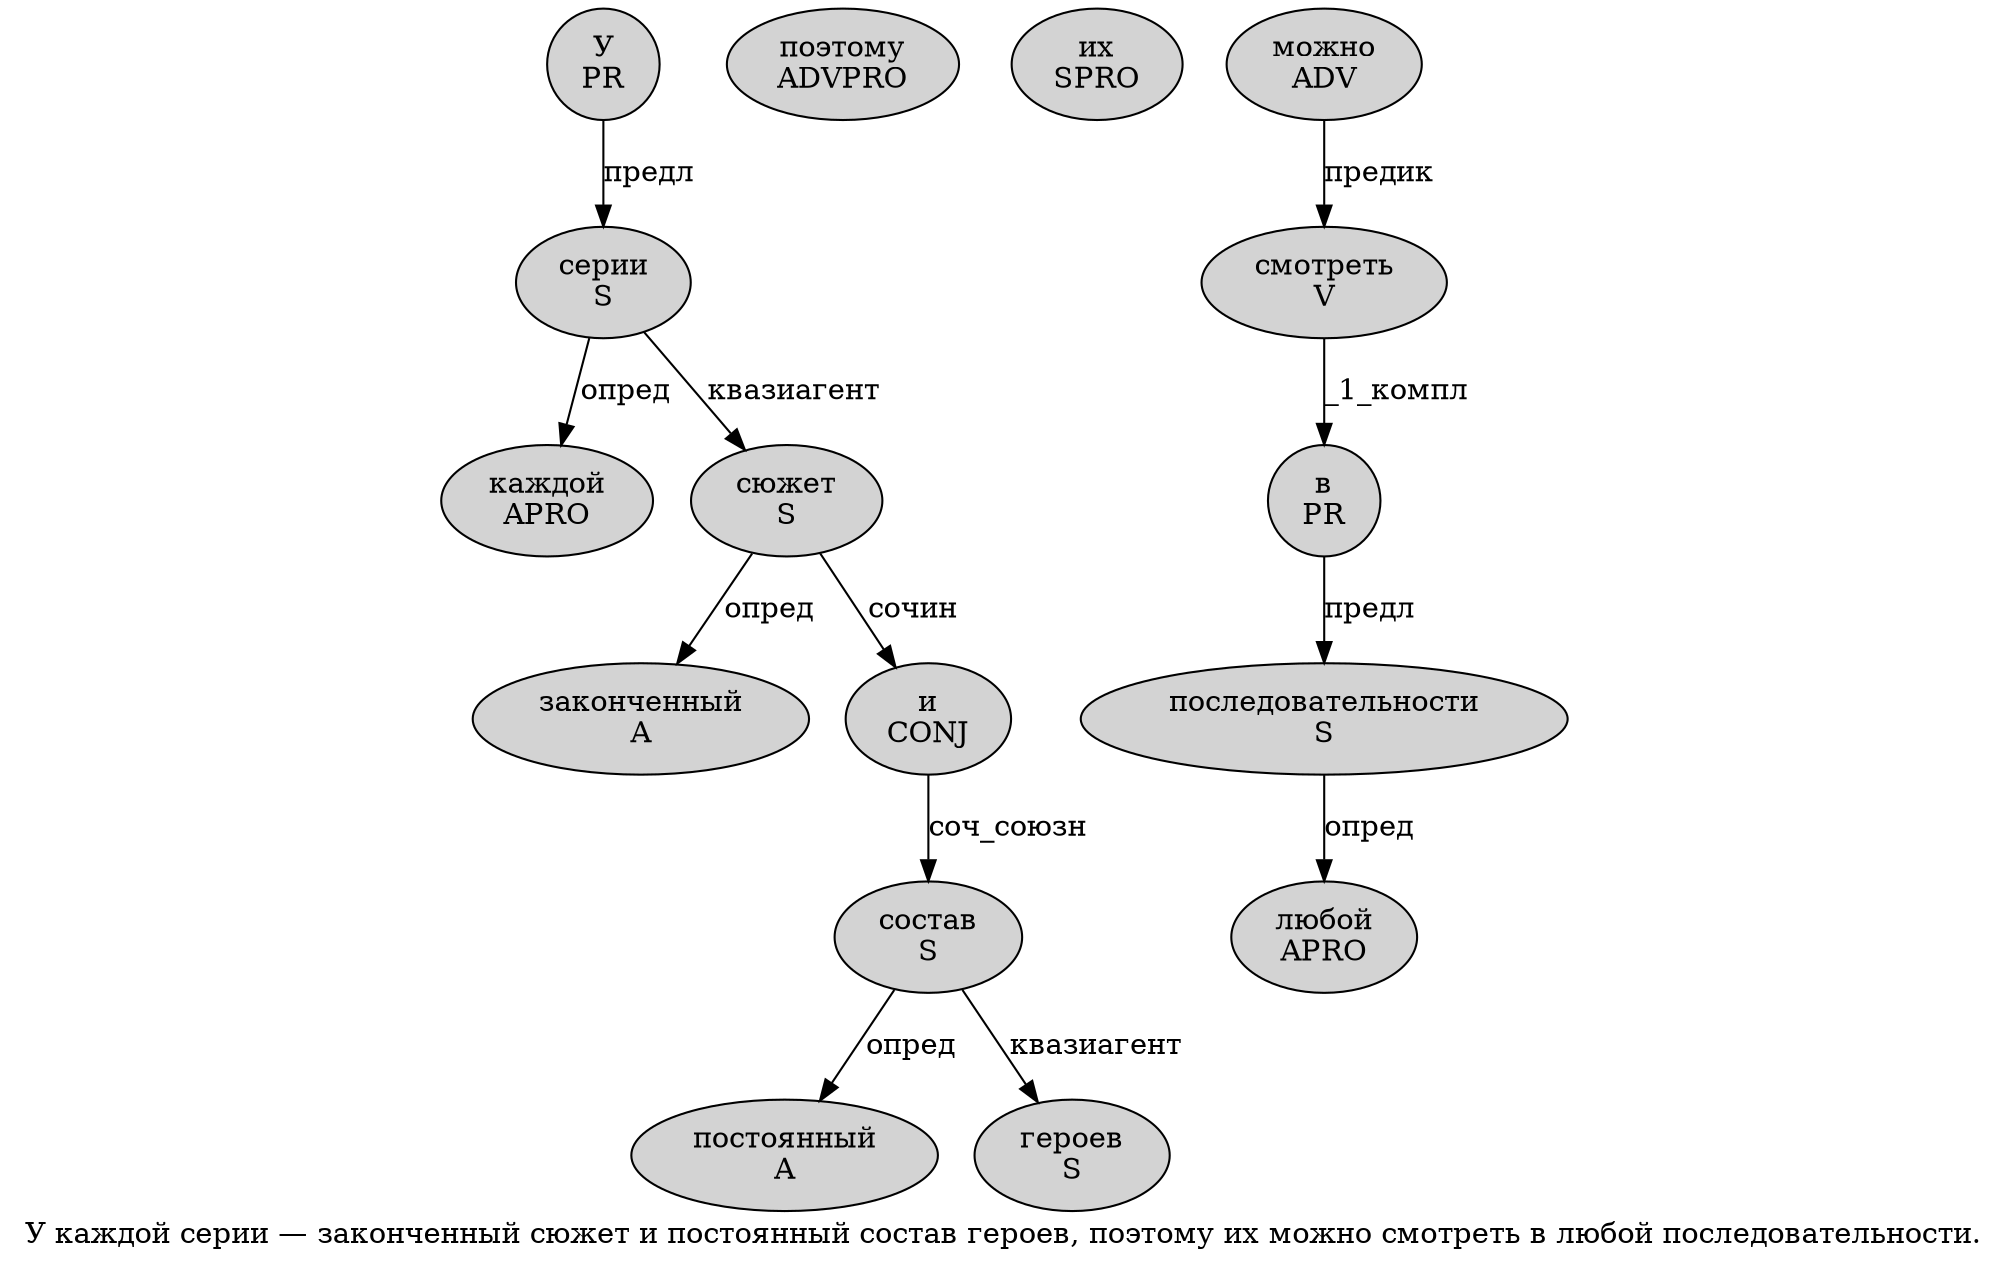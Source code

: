 digraph SENTENCE_1377 {
	graph [label="У каждой серии — законченный сюжет и постоянный состав героев, поэтому их можно смотреть в любой последовательности."]
	node [style=filled]
		0 [label="У
PR" color="" fillcolor=lightgray penwidth=1 shape=ellipse]
		1 [label="каждой
APRO" color="" fillcolor=lightgray penwidth=1 shape=ellipse]
		2 [label="серии
S" color="" fillcolor=lightgray penwidth=1 shape=ellipse]
		4 [label="законченный
A" color="" fillcolor=lightgray penwidth=1 shape=ellipse]
		5 [label="сюжет
S" color="" fillcolor=lightgray penwidth=1 shape=ellipse]
		6 [label="и
CONJ" color="" fillcolor=lightgray penwidth=1 shape=ellipse]
		7 [label="постоянный
A" color="" fillcolor=lightgray penwidth=1 shape=ellipse]
		8 [label="состав
S" color="" fillcolor=lightgray penwidth=1 shape=ellipse]
		9 [label="героев
S" color="" fillcolor=lightgray penwidth=1 shape=ellipse]
		11 [label="поэтому
ADVPRO" color="" fillcolor=lightgray penwidth=1 shape=ellipse]
		12 [label="их
SPRO" color="" fillcolor=lightgray penwidth=1 shape=ellipse]
		13 [label="можно
ADV" color="" fillcolor=lightgray penwidth=1 shape=ellipse]
		14 [label="смотреть
V" color="" fillcolor=lightgray penwidth=1 shape=ellipse]
		15 [label="в
PR" color="" fillcolor=lightgray penwidth=1 shape=ellipse]
		16 [label="любой
APRO" color="" fillcolor=lightgray penwidth=1 shape=ellipse]
		17 [label="последовательности
S" color="" fillcolor=lightgray penwidth=1 shape=ellipse]
			0 -> 2 [label="предл"]
			8 -> 7 [label="опред"]
			8 -> 9 [label="квазиагент"]
			2 -> 1 [label="опред"]
			2 -> 5 [label="квазиагент"]
			13 -> 14 [label="предик"]
			17 -> 16 [label="опред"]
			5 -> 4 [label="опред"]
			5 -> 6 [label="сочин"]
			6 -> 8 [label="соч_союзн"]
			14 -> 15 [label="_1_компл"]
			15 -> 17 [label="предл"]
}